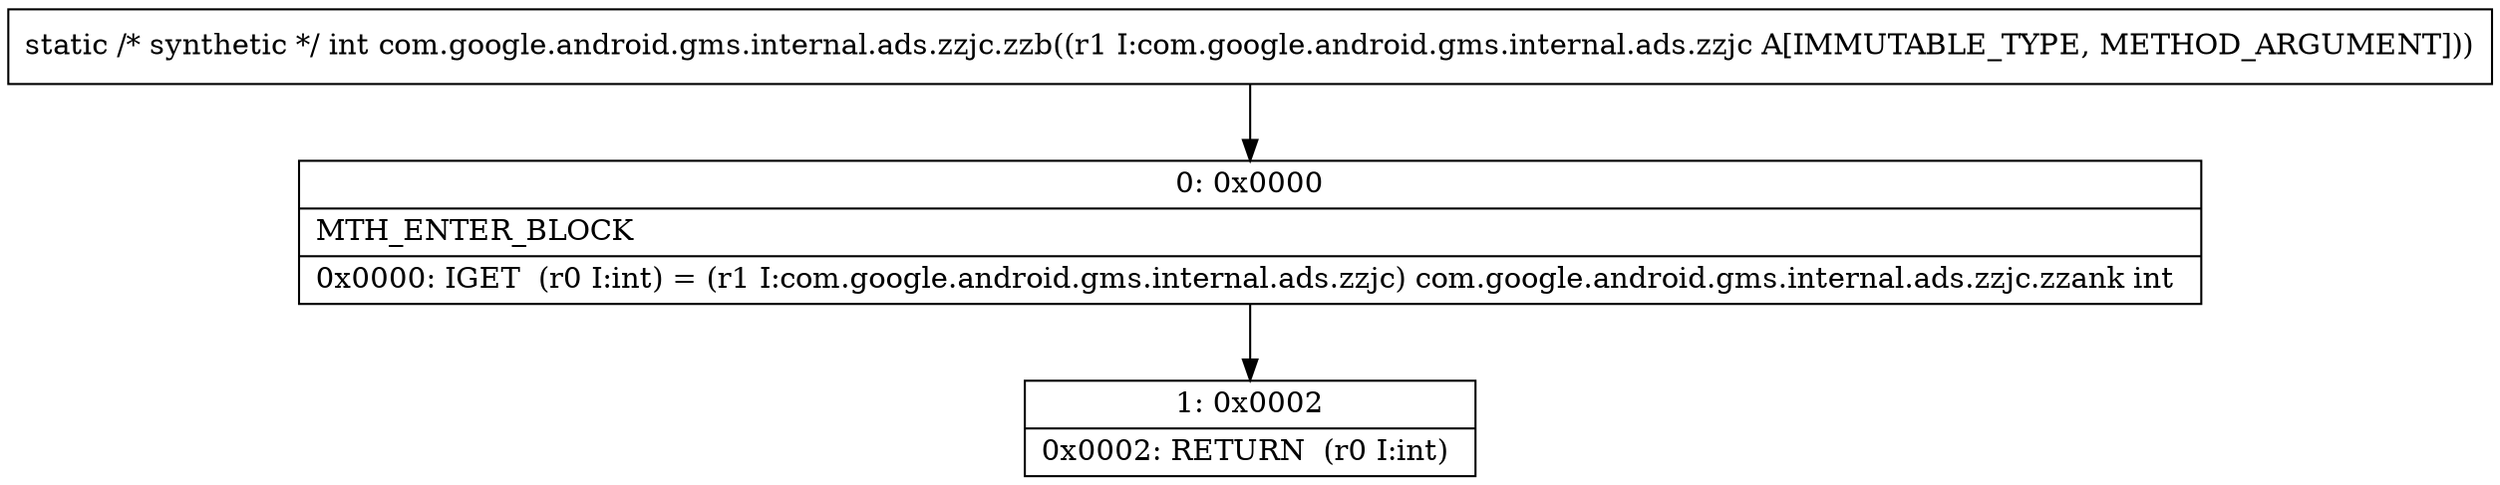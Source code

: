 digraph "CFG forcom.google.android.gms.internal.ads.zzjc.zzb(Lcom\/google\/android\/gms\/internal\/ads\/zzjc;)I" {
Node_0 [shape=record,label="{0\:\ 0x0000|MTH_ENTER_BLOCK\l|0x0000: IGET  (r0 I:int) = (r1 I:com.google.android.gms.internal.ads.zzjc) com.google.android.gms.internal.ads.zzjc.zzank int \l}"];
Node_1 [shape=record,label="{1\:\ 0x0002|0x0002: RETURN  (r0 I:int) \l}"];
MethodNode[shape=record,label="{static \/* synthetic *\/ int com.google.android.gms.internal.ads.zzjc.zzb((r1 I:com.google.android.gms.internal.ads.zzjc A[IMMUTABLE_TYPE, METHOD_ARGUMENT])) }"];
MethodNode -> Node_0;
Node_0 -> Node_1;
}

